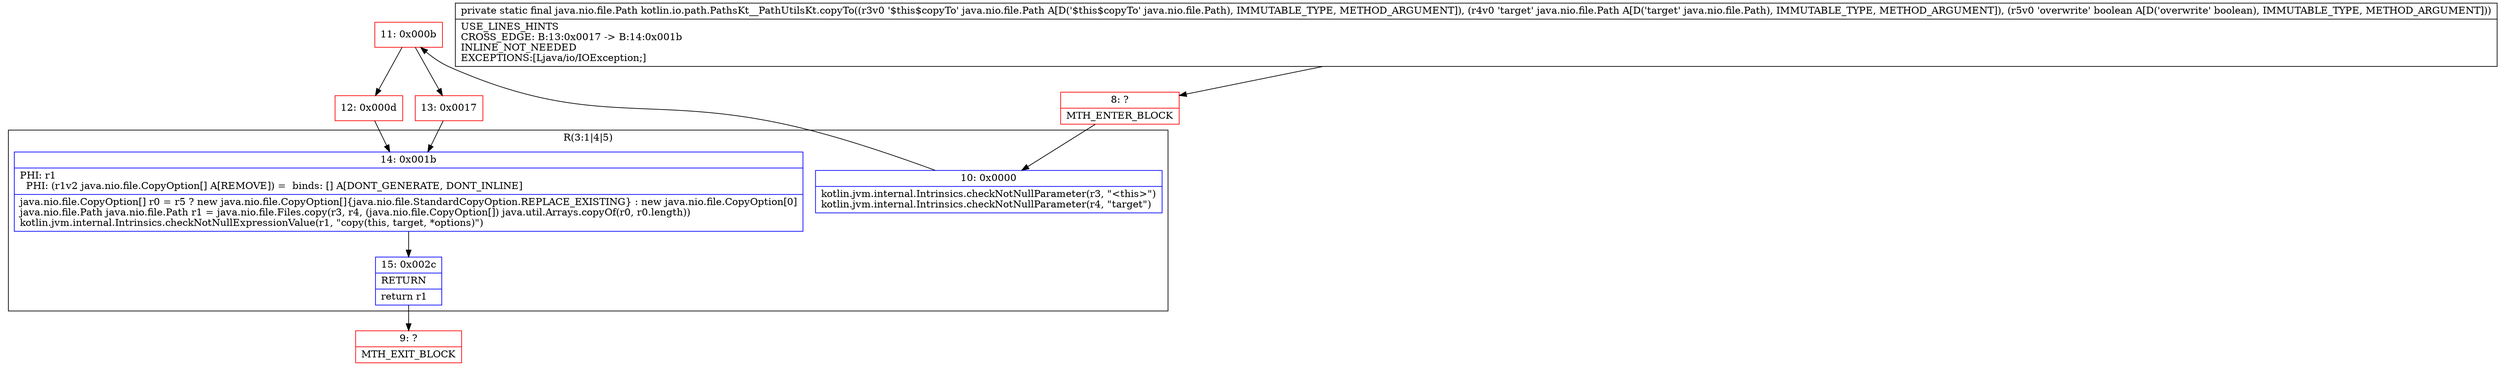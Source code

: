 digraph "CFG forkotlin.io.path.PathsKt__PathUtilsKt.copyTo(Ljava\/nio\/file\/Path;Ljava\/nio\/file\/Path;Z)Ljava\/nio\/file\/Path;" {
subgraph cluster_Region_1253521747 {
label = "R(3:1|4|5)";
node [shape=record,color=blue];
Node_10 [shape=record,label="{10\:\ 0x0000|kotlin.jvm.internal.Intrinsics.checkNotNullParameter(r3, \"\<this\>\")\lkotlin.jvm.internal.Intrinsics.checkNotNullParameter(r4, \"target\")\l}"];
Node_14 [shape=record,label="{14\:\ 0x001b|PHI: r1 \l  PHI: (r1v2 java.nio.file.CopyOption[] A[REMOVE]) =  binds: [] A[DONT_GENERATE, DONT_INLINE]\l|java.nio.file.CopyOption[] r0 = r5 ? new java.nio.file.CopyOption[]\{java.nio.file.StandardCopyOption.REPLACE_EXISTING\} : new java.nio.file.CopyOption[0]\ljava.nio.file.Path java.nio.file.Path r1 = java.nio.file.Files.copy(r3, r4, (java.nio.file.CopyOption[]) java.util.Arrays.copyOf(r0, r0.length))\lkotlin.jvm.internal.Intrinsics.checkNotNullExpressionValue(r1, \"copy(this, target, *options)\")\l}"];
Node_15 [shape=record,label="{15\:\ 0x002c|RETURN\l|return r1\l}"];
}
Node_8 [shape=record,color=red,label="{8\:\ ?|MTH_ENTER_BLOCK\l}"];
Node_11 [shape=record,color=red,label="{11\:\ 0x000b}"];
Node_12 [shape=record,color=red,label="{12\:\ 0x000d}"];
Node_9 [shape=record,color=red,label="{9\:\ ?|MTH_EXIT_BLOCK\l}"];
Node_13 [shape=record,color=red,label="{13\:\ 0x0017}"];
MethodNode[shape=record,label="{private static final java.nio.file.Path kotlin.io.path.PathsKt__PathUtilsKt.copyTo((r3v0 '$this$copyTo' java.nio.file.Path A[D('$this$copyTo' java.nio.file.Path), IMMUTABLE_TYPE, METHOD_ARGUMENT]), (r4v0 'target' java.nio.file.Path A[D('target' java.nio.file.Path), IMMUTABLE_TYPE, METHOD_ARGUMENT]), (r5v0 'overwrite' boolean A[D('overwrite' boolean), IMMUTABLE_TYPE, METHOD_ARGUMENT]))  | USE_LINES_HINTS\lCROSS_EDGE: B:13:0x0017 \-\> B:14:0x001b\lINLINE_NOT_NEEDED\lEXCEPTIONS:[Ljava\/io\/IOException;]\l}"];
MethodNode -> Node_8;Node_10 -> Node_11;
Node_14 -> Node_15;
Node_15 -> Node_9;
Node_8 -> Node_10;
Node_11 -> Node_12;
Node_11 -> Node_13;
Node_12 -> Node_14;
Node_13 -> Node_14;
}

